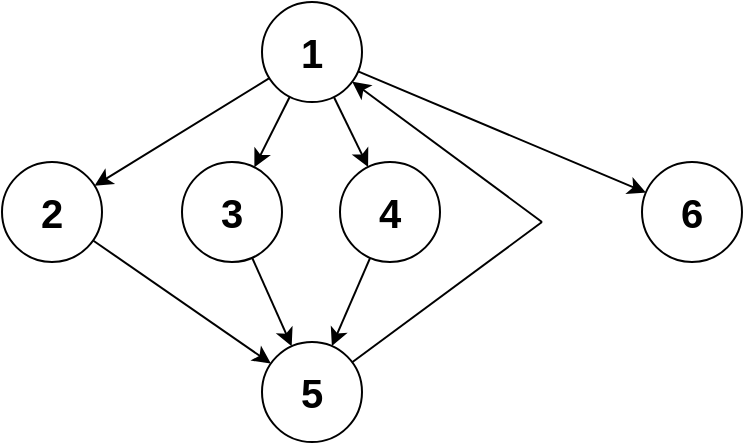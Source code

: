 <mxfile version="13.9.9" type="device"><diagram id="-Hc7UdaXC9XjkWZ0J4T5" name="第 1 页"><mxGraphModel dx="1488" dy="640" grid="1" gridSize="10" guides="1" tooltips="1" connect="1" arrows="1" fold="1" page="1" pageScale="1" pageWidth="827" pageHeight="1169" math="0" shadow="0"><root><mxCell id="0"/><mxCell id="1" parent="0"/><mxCell id="5de7nEIC5nrm62BKrRkv-1" value="&lt;font style=&quot;font-size: 20px&quot;&gt;&lt;b&gt;1&lt;/b&gt;&lt;/font&gt;" style="ellipse;whiteSpace=wrap;html=1;aspect=fixed;" vertex="1" parent="1"><mxGeometry x="350" y="220" width="50" height="50" as="geometry"/></mxCell><mxCell id="5de7nEIC5nrm62BKrRkv-2" value="&lt;font style=&quot;font-size: 20px&quot;&gt;&lt;b&gt;2&lt;/b&gt;&lt;/font&gt;" style="ellipse;whiteSpace=wrap;html=1;aspect=fixed;" vertex="1" parent="1"><mxGeometry x="220" y="300" width="50" height="50" as="geometry"/></mxCell><mxCell id="5de7nEIC5nrm62BKrRkv-3" value="&lt;font style=&quot;font-size: 20px&quot;&gt;&lt;b&gt;3&lt;/b&gt;&lt;/font&gt;" style="ellipse;whiteSpace=wrap;html=1;aspect=fixed;" vertex="1" parent="1"><mxGeometry x="310" y="300" width="50" height="50" as="geometry"/></mxCell><mxCell id="5de7nEIC5nrm62BKrRkv-4" value="&lt;font style=&quot;font-size: 20px&quot;&gt;&lt;b&gt;5&lt;/b&gt;&lt;/font&gt;" style="ellipse;whiteSpace=wrap;html=1;aspect=fixed;" vertex="1" parent="1"><mxGeometry x="350" y="390" width="50" height="50" as="geometry"/></mxCell><mxCell id="5de7nEIC5nrm62BKrRkv-5" value="" style="endArrow=classic;html=1;" edge="1" parent="1" source="5de7nEIC5nrm62BKrRkv-1" target="5de7nEIC5nrm62BKrRkv-2"><mxGeometry width="50" height="50" relative="1" as="geometry"><mxPoint x="390" y="350" as="sourcePoint"/><mxPoint x="440" y="300" as="targetPoint"/></mxGeometry></mxCell><mxCell id="5de7nEIC5nrm62BKrRkv-6" value="" style="endArrow=classic;html=1;" edge="1" parent="1" source="5de7nEIC5nrm62BKrRkv-1" target="5de7nEIC5nrm62BKrRkv-3"><mxGeometry width="50" height="50" relative="1" as="geometry"><mxPoint x="390" y="350" as="sourcePoint"/><mxPoint x="440" y="300" as="targetPoint"/></mxGeometry></mxCell><mxCell id="5de7nEIC5nrm62BKrRkv-7" value="" style="endArrow=classic;html=1;" edge="1" parent="1" source="5de7nEIC5nrm62BKrRkv-2" target="5de7nEIC5nrm62BKrRkv-4"><mxGeometry width="50" height="50" relative="1" as="geometry"><mxPoint x="390" y="350" as="sourcePoint"/><mxPoint x="440" y="300" as="targetPoint"/></mxGeometry></mxCell><mxCell id="5de7nEIC5nrm62BKrRkv-8" value="" style="endArrow=classic;html=1;" edge="1" parent="1" source="5de7nEIC5nrm62BKrRkv-3" target="5de7nEIC5nrm62BKrRkv-4"><mxGeometry width="50" height="50" relative="1" as="geometry"><mxPoint x="390" y="350" as="sourcePoint"/><mxPoint x="440" y="300" as="targetPoint"/></mxGeometry></mxCell><mxCell id="5de7nEIC5nrm62BKrRkv-10" value="&lt;font style=&quot;font-size: 20px&quot;&gt;&lt;b&gt;6&lt;/b&gt;&lt;/font&gt;" style="ellipse;whiteSpace=wrap;html=1;aspect=fixed;" vertex="1" parent="1"><mxGeometry x="540" y="300" width="50" height="50" as="geometry"/></mxCell><mxCell id="5de7nEIC5nrm62BKrRkv-11" value="" style="endArrow=classic;html=1;" edge="1" parent="1" source="5de7nEIC5nrm62BKrRkv-1" target="5de7nEIC5nrm62BKrRkv-10"><mxGeometry width="50" height="50" relative="1" as="geometry"><mxPoint x="390" y="350" as="sourcePoint"/><mxPoint x="440" y="300" as="targetPoint"/></mxGeometry></mxCell><mxCell id="5de7nEIC5nrm62BKrRkv-23" value="&lt;font style=&quot;font-size: 20px&quot;&gt;&lt;b&gt;4&lt;/b&gt;&lt;/font&gt;" style="ellipse;whiteSpace=wrap;html=1;aspect=fixed;" vertex="1" parent="1"><mxGeometry x="389" y="300" width="50" height="50" as="geometry"/></mxCell><mxCell id="5de7nEIC5nrm62BKrRkv-24" value="" style="endArrow=classic;html=1;" edge="1" parent="1" target="5de7nEIC5nrm62BKrRkv-23" source="5de7nEIC5nrm62BKrRkv-1"><mxGeometry width="50" height="50" relative="1" as="geometry"><mxPoint x="419.249" y="279.33" as="sourcePoint"/><mxPoint x="490" y="310" as="targetPoint"/></mxGeometry></mxCell><mxCell id="5de7nEIC5nrm62BKrRkv-25" value="" style="endArrow=classic;html=1;" edge="1" parent="1" source="5de7nEIC5nrm62BKrRkv-23" target="5de7nEIC5nrm62BKrRkv-4"><mxGeometry width="50" height="50" relative="1" as="geometry"><mxPoint x="440" y="360" as="sourcePoint"/><mxPoint x="419.577" y="400.595" as="targetPoint"/></mxGeometry></mxCell><mxCell id="5de7nEIC5nrm62BKrRkv-26" value="" style="endArrow=none;html=1;" edge="1" parent="1" source="5de7nEIC5nrm62BKrRkv-4"><mxGeometry width="50" height="50" relative="1" as="geometry"><mxPoint x="390" y="350" as="sourcePoint"/><mxPoint x="490" y="330" as="targetPoint"/></mxGeometry></mxCell><mxCell id="5de7nEIC5nrm62BKrRkv-27" value="" style="endArrow=classic;html=1;" edge="1" parent="1" target="5de7nEIC5nrm62BKrRkv-1"><mxGeometry width="50" height="50" relative="1" as="geometry"><mxPoint x="490" y="330" as="sourcePoint"/><mxPoint x="440" y="300" as="targetPoint"/></mxGeometry></mxCell></root></mxGraphModel></diagram></mxfile>